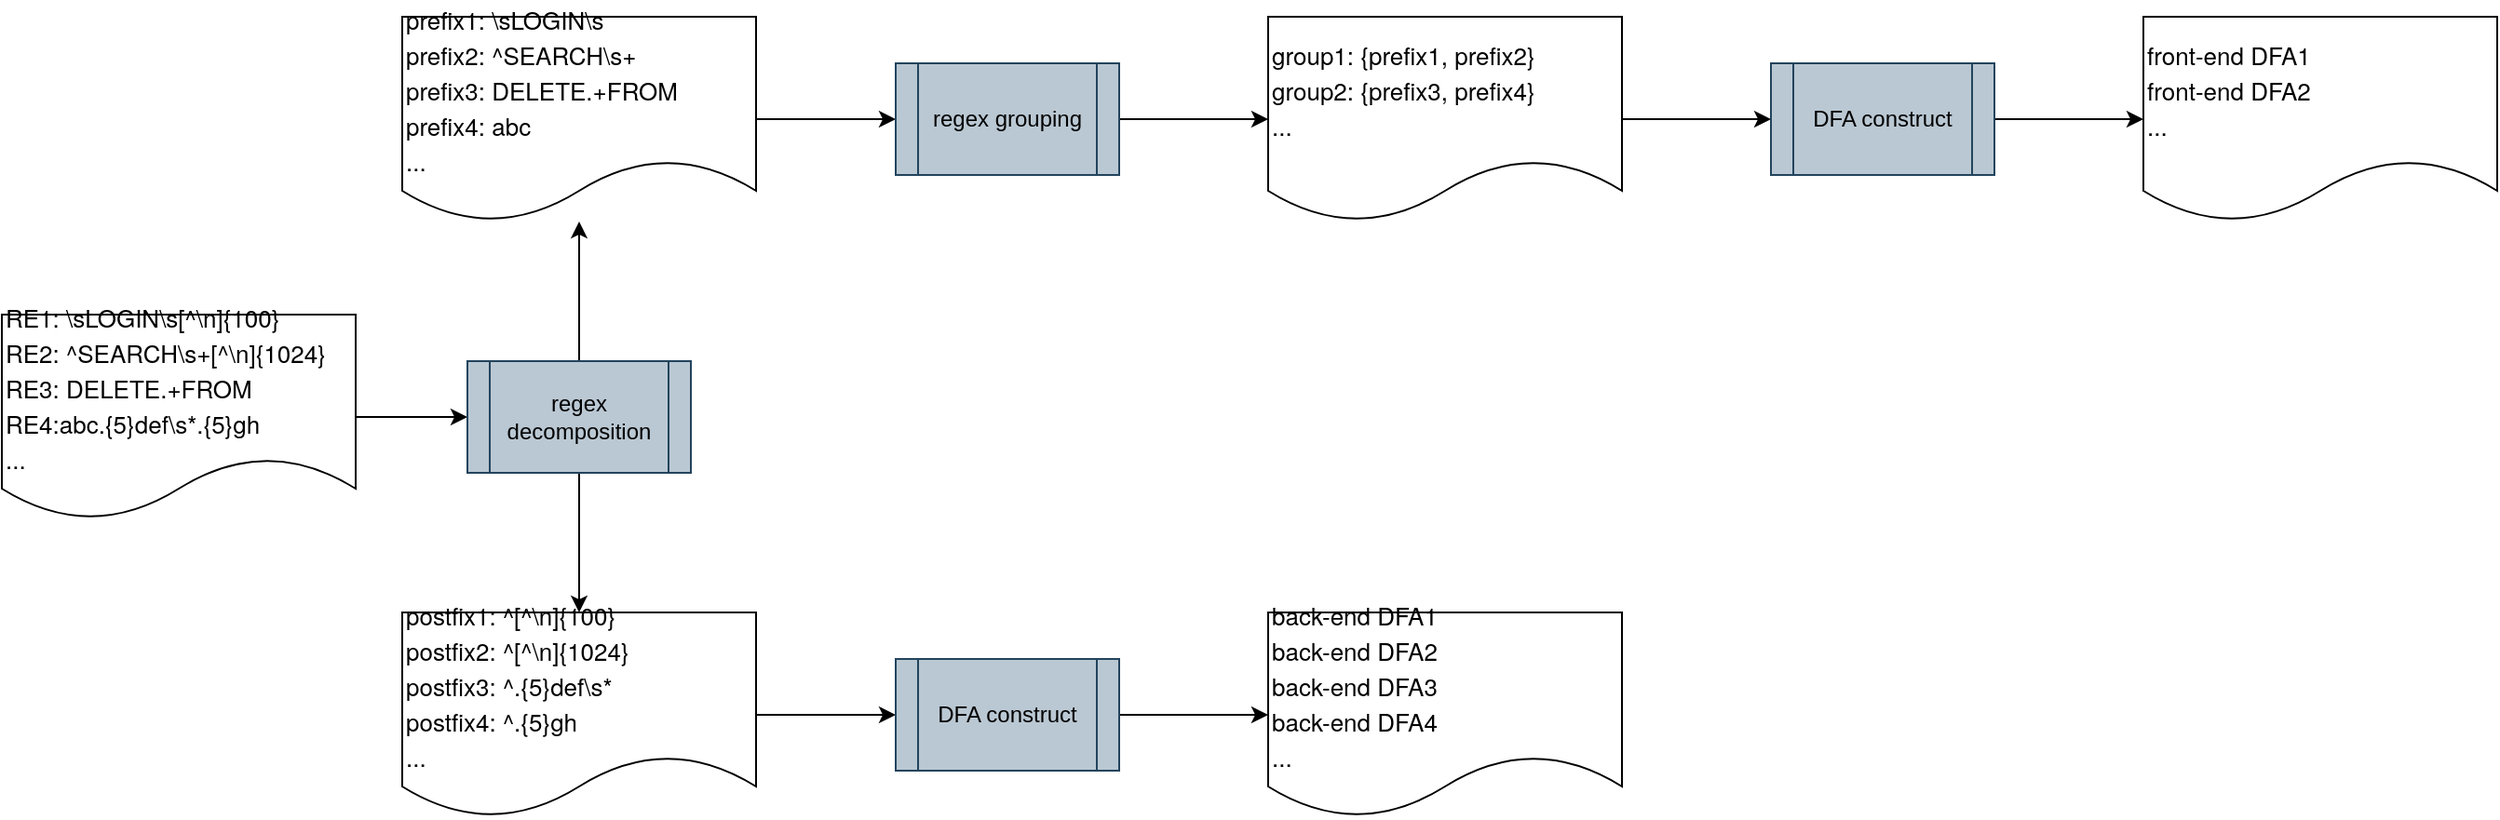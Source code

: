 <mxfile version="13.8.0" type="github">
  <diagram id="fzVHMRq2OoplXC-9H8n4" name="Page-1">
    <mxGraphModel dx="946" dy="614" grid="1" gridSize="10" guides="1" tooltips="1" connect="1" arrows="1" fold="1" page="1" pageScale="1" pageWidth="827" pageHeight="1169" math="0" shadow="0">
      <root>
        <mxCell id="0" />
        <mxCell id="1" parent="0" />
        <mxCell id="IBEG4nVtAPEdGY8RLfQG-3" style="edgeStyle=orthogonalEdgeStyle;rounded=0;orthogonalLoop=1;jettySize=auto;html=1;exitX=1;exitY=0.5;exitDx=0;exitDy=0;entryX=0;entryY=0.5;entryDx=0;entryDy=0;" edge="1" parent="1" source="IBEG4nVtAPEdGY8RLfQG-1" target="IBEG4nVtAPEdGY8RLfQG-2">
          <mxGeometry relative="1" as="geometry" />
        </mxCell>
        <mxCell id="IBEG4nVtAPEdGY8RLfQG-1" value="&lt;p class=&quot;p1&quot; style=&quot;margin: 0px ; font-stretch: normal ; font-size: 13px ; line-height: normal ; font-family: &amp;#34;helvetica neue&amp;#34;&quot;&gt;&lt;span class=&quot;s1&quot;&gt;RE1: \sLOGIN\s[^\n]{100}&lt;/span&gt;&lt;/p&gt;&lt;p class=&quot;p1&quot; style=&quot;margin: 0px ; font-stretch: normal ; font-size: 13px ; line-height: normal ; font-family: &amp;#34;helvetica neue&amp;#34;&quot;&gt;&lt;span class=&quot;s1&quot;&gt;RE2: ^SEARCH\s+[^\n]{1024}&lt;/span&gt;&lt;/p&gt;&lt;p class=&quot;p1&quot; style=&quot;margin: 0px ; font-stretch: normal ; font-size: 13px ; line-height: normal ; font-family: &amp;#34;helvetica neue&amp;#34;&quot;&gt;&lt;span class=&quot;s1&quot;&gt;RE3: DELETE.+FROM&lt;/span&gt;&lt;/p&gt;&lt;p class=&quot;p1&quot; style=&quot;margin: 0px ; font-stretch: normal ; font-size: 13px ; line-height: normal ; font-family: &amp;#34;helvetica neue&amp;#34;&quot;&gt;&lt;span class=&quot;s1&quot;&gt;RE4:abc.{5}def\s*.{5}gh&lt;/span&gt;&lt;/p&gt;&lt;p class=&quot;p1&quot; style=&quot;margin: 0px ; font-stretch: normal ; font-size: 13px ; line-height: normal ; font-family: &amp;#34;helvetica neue&amp;#34;&quot;&gt;&lt;span class=&quot;s1&quot;&gt;...&lt;/span&gt;&lt;/p&gt;" style="shape=document;whiteSpace=wrap;html=1;boundedLbl=1;align=left;" vertex="1" parent="1">
          <mxGeometry x="10" y="300" width="190" height="110" as="geometry" />
        </mxCell>
        <mxCell id="IBEG4nVtAPEdGY8RLfQG-5" style="edgeStyle=orthogonalEdgeStyle;rounded=0;orthogonalLoop=1;jettySize=auto;html=1;exitX=0.5;exitY=0;exitDx=0;exitDy=0;" edge="1" parent="1" source="IBEG4nVtAPEdGY8RLfQG-2" target="IBEG4nVtAPEdGY8RLfQG-4">
          <mxGeometry relative="1" as="geometry" />
        </mxCell>
        <mxCell id="IBEG4nVtAPEdGY8RLfQG-7" style="edgeStyle=orthogonalEdgeStyle;rounded=0;orthogonalLoop=1;jettySize=auto;html=1;exitX=0.5;exitY=1;exitDx=0;exitDy=0;entryX=0.5;entryY=0;entryDx=0;entryDy=0;" edge="1" parent="1" source="IBEG4nVtAPEdGY8RLfQG-2" target="IBEG4nVtAPEdGY8RLfQG-6">
          <mxGeometry relative="1" as="geometry" />
        </mxCell>
        <mxCell id="IBEG4nVtAPEdGY8RLfQG-2" value="regex decomposition" style="shape=process;whiteSpace=wrap;html=1;backgroundOutline=1;fillColor=#bac8d3;strokeColor=#23445d;" vertex="1" parent="1">
          <mxGeometry x="260" y="325" width="120" height="60" as="geometry" />
        </mxCell>
        <mxCell id="IBEG4nVtAPEdGY8RLfQG-9" style="edgeStyle=orthogonalEdgeStyle;rounded=0;orthogonalLoop=1;jettySize=auto;html=1;exitX=1;exitY=0.5;exitDx=0;exitDy=0;entryX=0;entryY=0.5;entryDx=0;entryDy=0;" edge="1" parent="1" source="IBEG4nVtAPEdGY8RLfQG-4" target="IBEG4nVtAPEdGY8RLfQG-8">
          <mxGeometry relative="1" as="geometry" />
        </mxCell>
        <mxCell id="IBEG4nVtAPEdGY8RLfQG-4" value="&lt;p class=&quot;p1&quot; style=&quot;margin: 0px ; font-stretch: normal ; line-height: normal&quot;&gt;&lt;font face=&quot;helvetica neue&quot;&gt;&lt;span style=&quot;font-size: 13px&quot;&gt;prefix1: \sLOGIN\s&lt;/span&gt;&lt;/font&gt;&lt;/p&gt;&lt;p class=&quot;p1&quot; style=&quot;margin: 0px ; font-stretch: normal ; line-height: normal&quot;&gt;&lt;font face=&quot;helvetica neue&quot;&gt;&lt;span style=&quot;font-size: 13px&quot;&gt;prefix2: ^SEARCH\s+&lt;/span&gt;&lt;/font&gt;&lt;/p&gt;&lt;p class=&quot;p1&quot; style=&quot;margin: 0px ; font-stretch: normal ; line-height: normal&quot;&gt;&lt;font face=&quot;helvetica neue&quot;&gt;&lt;span style=&quot;font-size: 13px&quot;&gt;prefix3: DELETE.+FROM&lt;/span&gt;&lt;/font&gt;&lt;/p&gt;&lt;p class=&quot;p1&quot; style=&quot;margin: 0px ; font-stretch: normal ; line-height: normal&quot;&gt;&lt;font face=&quot;helvetica neue&quot;&gt;&lt;span style=&quot;font-size: 13px&quot;&gt;prefix4: abc&lt;/span&gt;&lt;/font&gt;&lt;/p&gt;&lt;p class=&quot;p1&quot; style=&quot;margin: 0px ; font-stretch: normal ; line-height: normal&quot;&gt;&lt;font face=&quot;helvetica neue&quot;&gt;&lt;span style=&quot;font-size: 13px&quot;&gt;...&lt;/span&gt;&lt;/font&gt;&lt;/p&gt;" style="shape=document;whiteSpace=wrap;html=1;boundedLbl=1;align=left;" vertex="1" parent="1">
          <mxGeometry x="225" y="140" width="190" height="110" as="geometry" />
        </mxCell>
        <mxCell id="IBEG4nVtAPEdGY8RLfQG-16" value="" style="edgeStyle=orthogonalEdgeStyle;rounded=0;orthogonalLoop=1;jettySize=auto;html=1;" edge="1" parent="1" source="IBEG4nVtAPEdGY8RLfQG-6" target="IBEG4nVtAPEdGY8RLfQG-15">
          <mxGeometry relative="1" as="geometry" />
        </mxCell>
        <mxCell id="IBEG4nVtAPEdGY8RLfQG-6" value="&lt;p class=&quot;p1&quot; style=&quot;margin: 0px ; font-stretch: normal ; line-height: normal&quot;&gt;&lt;font face=&quot;helvetica neue&quot;&gt;&lt;span style=&quot;font-size: 13px&quot;&gt;postfix1: ^[^\n]{100}&lt;/span&gt;&lt;/font&gt;&lt;/p&gt;&lt;p class=&quot;p1&quot; style=&quot;margin: 0px ; font-stretch: normal ; line-height: normal&quot;&gt;&lt;font face=&quot;helvetica neue&quot;&gt;&lt;span style=&quot;font-size: 13px&quot;&gt;postfix2: ^[^\n]{1024}&lt;/span&gt;&lt;/font&gt;&lt;/p&gt;&lt;p class=&quot;p1&quot; style=&quot;margin: 0px ; font-stretch: normal ; line-height: normal&quot;&gt;&lt;font face=&quot;helvetica neue&quot;&gt;&lt;span style=&quot;font-size: 13px&quot;&gt;postfix3: ^.{5}def\s*&lt;/span&gt;&lt;/font&gt;&lt;/p&gt;&lt;p class=&quot;p1&quot; style=&quot;margin: 0px ; font-stretch: normal ; line-height: normal&quot;&gt;&lt;font face=&quot;helvetica neue&quot;&gt;&lt;span style=&quot;font-size: 13px&quot;&gt;postfix4: ^.{5}gh&lt;/span&gt;&lt;/font&gt;&lt;/p&gt;&lt;p class=&quot;p1&quot; style=&quot;margin: 0px ; font-stretch: normal ; line-height: normal&quot;&gt;&lt;font face=&quot;helvetica neue&quot;&gt;&lt;span style=&quot;font-size: 13px&quot;&gt;...&lt;/span&gt;&lt;/font&gt;&lt;/p&gt;" style="shape=document;whiteSpace=wrap;html=1;boundedLbl=1;align=left;" vertex="1" parent="1">
          <mxGeometry x="225" y="460" width="190" height="110" as="geometry" />
        </mxCell>
        <mxCell id="IBEG4nVtAPEdGY8RLfQG-11" style="edgeStyle=orthogonalEdgeStyle;rounded=0;orthogonalLoop=1;jettySize=auto;html=1;exitX=1;exitY=0.5;exitDx=0;exitDy=0;entryX=0;entryY=0.5;entryDx=0;entryDy=0;" edge="1" parent="1" source="IBEG4nVtAPEdGY8RLfQG-8" target="IBEG4nVtAPEdGY8RLfQG-10">
          <mxGeometry relative="1" as="geometry" />
        </mxCell>
        <mxCell id="IBEG4nVtAPEdGY8RLfQG-8" value="regex grouping" style="shape=process;whiteSpace=wrap;html=1;backgroundOutline=1;fillColor=#bac8d3;strokeColor=#23445d;" vertex="1" parent="1">
          <mxGeometry x="490" y="165" width="120" height="60" as="geometry" />
        </mxCell>
        <mxCell id="IBEG4nVtAPEdGY8RLfQG-14" value="" style="edgeStyle=orthogonalEdgeStyle;rounded=0;orthogonalLoop=1;jettySize=auto;html=1;" edge="1" parent="1" source="IBEG4nVtAPEdGY8RLfQG-10" target="IBEG4nVtAPEdGY8RLfQG-13">
          <mxGeometry relative="1" as="geometry" />
        </mxCell>
        <mxCell id="IBEG4nVtAPEdGY8RLfQG-10" value="&lt;p class=&quot;p1&quot; style=&quot;margin: 0px ; font-stretch: normal ; line-height: normal&quot;&gt;&lt;font face=&quot;helvetica neue&quot;&gt;&lt;span style=&quot;font-size: 13px&quot;&gt;group1: {prefix1, prefix2}&lt;/span&gt;&lt;/font&gt;&lt;/p&gt;&lt;p class=&quot;p1&quot; style=&quot;margin: 0px ; font-stretch: normal ; line-height: normal&quot;&gt;&lt;font face=&quot;helvetica neue&quot;&gt;&lt;span style=&quot;font-size: 13px&quot;&gt;group2: {prefix3, prefix4}&lt;/span&gt;&lt;/font&gt;&lt;/p&gt;&lt;p class=&quot;p1&quot; style=&quot;margin: 0px ; font-stretch: normal ; line-height: normal&quot;&gt;&lt;font face=&quot;helvetica neue&quot;&gt;&lt;span style=&quot;font-size: 13px&quot;&gt;...&lt;/span&gt;&lt;/font&gt;&lt;/p&gt;" style="shape=document;whiteSpace=wrap;html=1;boundedLbl=1;align=left;" vertex="1" parent="1">
          <mxGeometry x="690" y="140" width="190" height="110" as="geometry" />
        </mxCell>
        <mxCell id="IBEG4nVtAPEdGY8RLfQG-18" value="" style="edgeStyle=orthogonalEdgeStyle;rounded=0;orthogonalLoop=1;jettySize=auto;html=1;" edge="1" parent="1" source="IBEG4nVtAPEdGY8RLfQG-13" target="IBEG4nVtAPEdGY8RLfQG-17">
          <mxGeometry relative="1" as="geometry" />
        </mxCell>
        <mxCell id="IBEG4nVtAPEdGY8RLfQG-13" value="DFA construct" style="shape=process;whiteSpace=wrap;html=1;backgroundOutline=1;fillColor=#bac8d3;strokeColor=#23445d;" vertex="1" parent="1">
          <mxGeometry x="960" y="165" width="120" height="60" as="geometry" />
        </mxCell>
        <mxCell id="IBEG4nVtAPEdGY8RLfQG-20" value="" style="edgeStyle=orthogonalEdgeStyle;rounded=0;orthogonalLoop=1;jettySize=auto;html=1;" edge="1" parent="1" source="IBEG4nVtAPEdGY8RLfQG-15" target="IBEG4nVtAPEdGY8RLfQG-19">
          <mxGeometry relative="1" as="geometry" />
        </mxCell>
        <mxCell id="IBEG4nVtAPEdGY8RLfQG-15" value="DFA construct" style="shape=process;whiteSpace=wrap;html=1;backgroundOutline=1;fillColor=#bac8d3;strokeColor=#23445d;" vertex="1" parent="1">
          <mxGeometry x="490" y="485" width="120" height="60" as="geometry" />
        </mxCell>
        <mxCell id="IBEG4nVtAPEdGY8RLfQG-17" value="&lt;p class=&quot;p1&quot; style=&quot;margin: 0px ; font-stretch: normal ; line-height: normal&quot;&gt;&lt;font face=&quot;helvetica neue&quot;&gt;&lt;span style=&quot;font-size: 13px&quot;&gt;front-end DFA1&lt;/span&gt;&lt;/font&gt;&lt;/p&gt;&lt;p class=&quot;p1&quot; style=&quot;margin: 0px ; font-stretch: normal ; line-height: normal&quot;&gt;&lt;font face=&quot;helvetica neue&quot;&gt;&lt;span style=&quot;font-size: 13px&quot;&gt;front-end DFA2&lt;/span&gt;&lt;/font&gt;&lt;/p&gt;&lt;p class=&quot;p1&quot; style=&quot;margin: 0px ; font-stretch: normal ; line-height: normal&quot;&gt;&lt;font face=&quot;helvetica neue&quot;&gt;&lt;span style=&quot;font-size: 13px&quot;&gt;...&lt;/span&gt;&lt;/font&gt;&lt;/p&gt;" style="shape=document;whiteSpace=wrap;html=1;boundedLbl=1;align=left;" vertex="1" parent="1">
          <mxGeometry x="1160" y="140" width="190" height="110" as="geometry" />
        </mxCell>
        <mxCell id="IBEG4nVtAPEdGY8RLfQG-19" value="&lt;p class=&quot;p1&quot; style=&quot;margin: 0px ; font-stretch: normal ; line-height: normal&quot;&gt;&lt;font face=&quot;helvetica neue&quot;&gt;&lt;span style=&quot;font-size: 13px&quot;&gt;back-end DFA1&lt;/span&gt;&lt;/font&gt;&lt;/p&gt;&lt;p class=&quot;p1&quot; style=&quot;margin: 0px ; font-stretch: normal ; line-height: normal&quot;&gt;&lt;font face=&quot;helvetica neue&quot;&gt;&lt;span style=&quot;font-size: 13px&quot;&gt;back-end DFA2&lt;/span&gt;&lt;/font&gt;&lt;/p&gt;&lt;p class=&quot;p1&quot; style=&quot;margin: 0px ; font-stretch: normal ; line-height: normal&quot;&gt;&lt;font face=&quot;helvetica neue&quot;&gt;&lt;span style=&quot;font-size: 13px&quot;&gt;back-end DFA3&lt;/span&gt;&lt;/font&gt;&lt;/p&gt;&lt;p class=&quot;p1&quot; style=&quot;margin: 0px ; font-stretch: normal ; line-height: normal&quot;&gt;&lt;font face=&quot;helvetica neue&quot;&gt;&lt;span style=&quot;font-size: 13px&quot;&gt;back-end DFA4&lt;/span&gt;&lt;/font&gt;&lt;/p&gt;&lt;p class=&quot;p1&quot; style=&quot;margin: 0px ; font-stretch: normal ; line-height: normal&quot;&gt;&lt;font face=&quot;helvetica neue&quot;&gt;&lt;span style=&quot;font-size: 13px&quot;&gt;...&lt;/span&gt;&lt;/font&gt;&lt;/p&gt;" style="shape=document;whiteSpace=wrap;html=1;boundedLbl=1;align=left;" vertex="1" parent="1">
          <mxGeometry x="690" y="460" width="190" height="110" as="geometry" />
        </mxCell>
      </root>
    </mxGraphModel>
  </diagram>
</mxfile>
